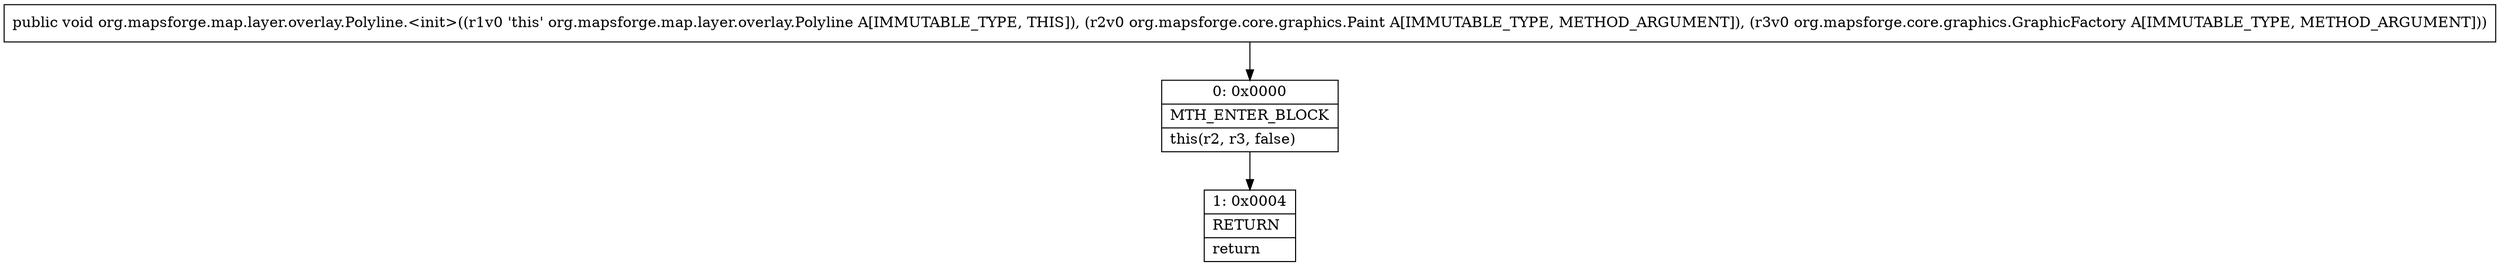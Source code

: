digraph "CFG fororg.mapsforge.map.layer.overlay.Polyline.\<init\>(Lorg\/mapsforge\/core\/graphics\/Paint;Lorg\/mapsforge\/core\/graphics\/GraphicFactory;)V" {
Node_0 [shape=record,label="{0\:\ 0x0000|MTH_ENTER_BLOCK\l|this(r2, r3, false)\l}"];
Node_1 [shape=record,label="{1\:\ 0x0004|RETURN\l|return\l}"];
MethodNode[shape=record,label="{public void org.mapsforge.map.layer.overlay.Polyline.\<init\>((r1v0 'this' org.mapsforge.map.layer.overlay.Polyline A[IMMUTABLE_TYPE, THIS]), (r2v0 org.mapsforge.core.graphics.Paint A[IMMUTABLE_TYPE, METHOD_ARGUMENT]), (r3v0 org.mapsforge.core.graphics.GraphicFactory A[IMMUTABLE_TYPE, METHOD_ARGUMENT])) }"];
MethodNode -> Node_0;
Node_0 -> Node_1;
}

